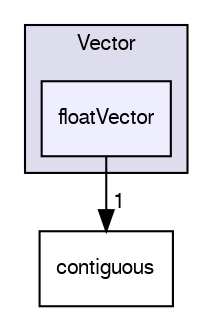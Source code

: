digraph "src/OpenFOAM/primitives/Vector/floatVector" {
  bgcolor=transparent;
  compound=true
  node [ fontsize="10", fontname="FreeSans"];
  edge [ labelfontsize="10", labelfontname="FreeSans"];
  subgraph clusterdir_6ef5fbba1c02603637a533e2f686aa62 {
    graph [ bgcolor="#ddddee", pencolor="black", label="Vector" fontname="FreeSans", fontsize="10", URL="dir_6ef5fbba1c02603637a533e2f686aa62.html"]
  dir_693d9f5c03a1120071dfac382453c952 [shape=box, label="floatVector", style="filled", fillcolor="#eeeeff", pencolor="black", URL="dir_693d9f5c03a1120071dfac382453c952.html"];
  }
  dir_1b29830830533868fb04f0e807b2ad78 [shape=box label="contiguous" URL="dir_1b29830830533868fb04f0e807b2ad78.html"];
  dir_693d9f5c03a1120071dfac382453c952->dir_1b29830830533868fb04f0e807b2ad78 [headlabel="1", labeldistance=1.5 headhref="dir_002247_002166.html"];
}

